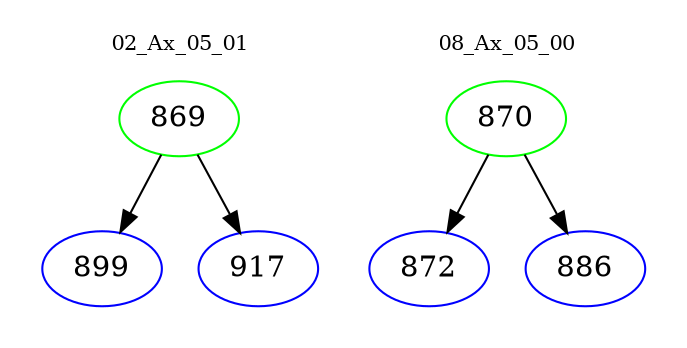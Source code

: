 digraph{
subgraph cluster_0 {
color = white
label = "02_Ax_05_01";
fontsize=10;
T0_869 [label="869", color="green"]
T0_869 -> T0_899 [color="black"]
T0_899 [label="899", color="blue"]
T0_869 -> T0_917 [color="black"]
T0_917 [label="917", color="blue"]
}
subgraph cluster_1 {
color = white
label = "08_Ax_05_00";
fontsize=10;
T1_870 [label="870", color="green"]
T1_870 -> T1_872 [color="black"]
T1_872 [label="872", color="blue"]
T1_870 -> T1_886 [color="black"]
T1_886 [label="886", color="blue"]
}
}
